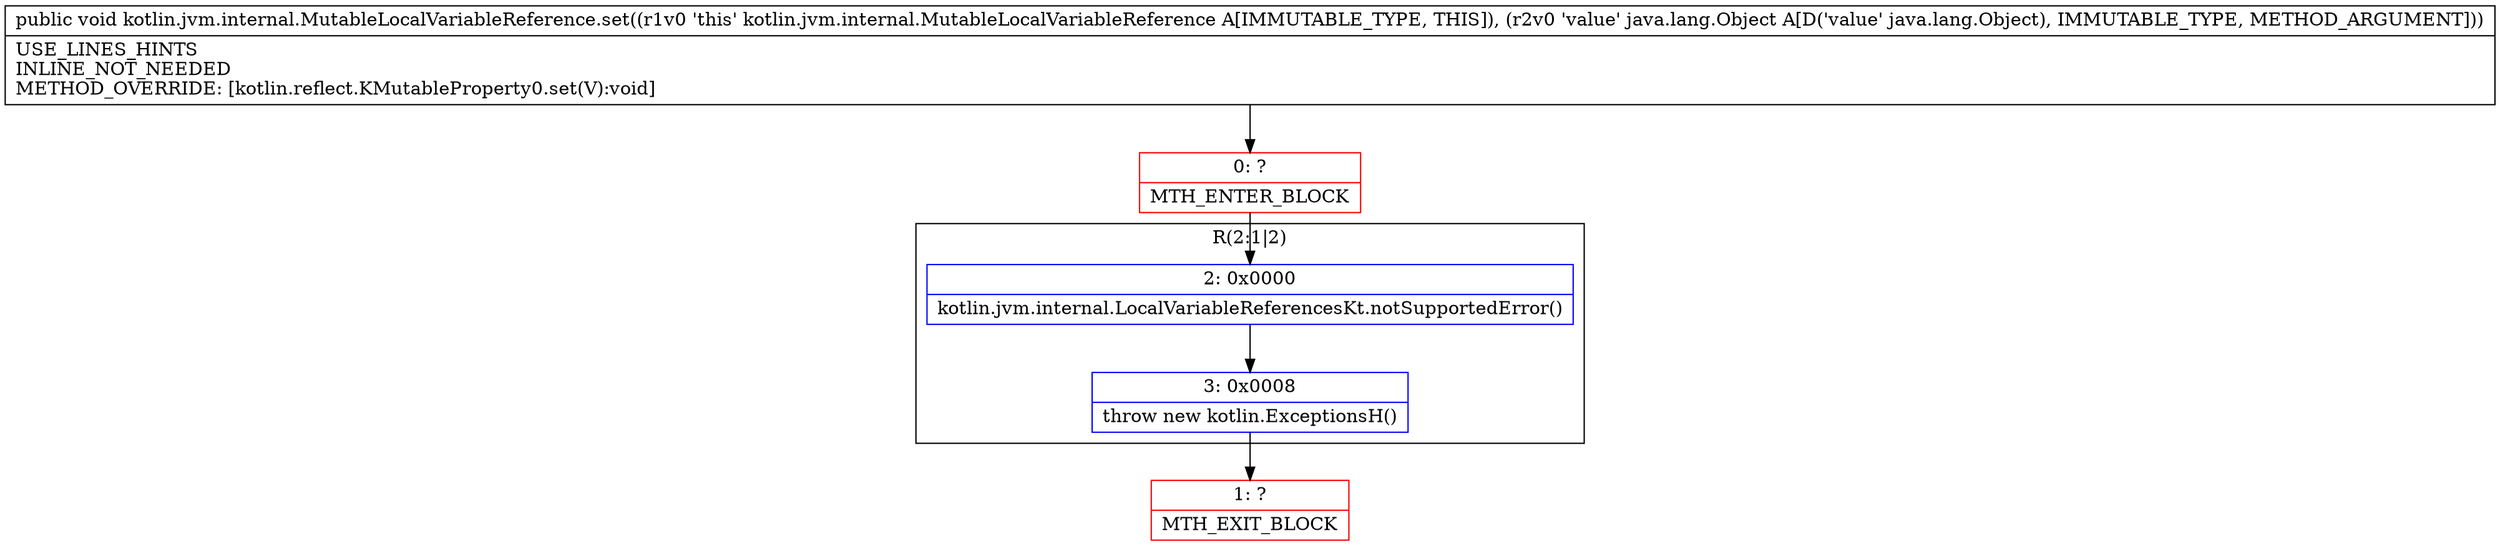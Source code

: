 digraph "CFG forkotlin.jvm.internal.MutableLocalVariableReference.set(Ljava\/lang\/Object;)V" {
subgraph cluster_Region_2013931534 {
label = "R(2:1|2)";
node [shape=record,color=blue];
Node_2 [shape=record,label="{2\:\ 0x0000|kotlin.jvm.internal.LocalVariableReferencesKt.notSupportedError()\l}"];
Node_3 [shape=record,label="{3\:\ 0x0008|throw new kotlin.ExceptionsH()\l}"];
}
Node_0 [shape=record,color=red,label="{0\:\ ?|MTH_ENTER_BLOCK\l}"];
Node_1 [shape=record,color=red,label="{1\:\ ?|MTH_EXIT_BLOCK\l}"];
MethodNode[shape=record,label="{public void kotlin.jvm.internal.MutableLocalVariableReference.set((r1v0 'this' kotlin.jvm.internal.MutableLocalVariableReference A[IMMUTABLE_TYPE, THIS]), (r2v0 'value' java.lang.Object A[D('value' java.lang.Object), IMMUTABLE_TYPE, METHOD_ARGUMENT]))  | USE_LINES_HINTS\lINLINE_NOT_NEEDED\lMETHOD_OVERRIDE: [kotlin.reflect.KMutableProperty0.set(V):void]\l}"];
MethodNode -> Node_0;Node_2 -> Node_3;
Node_3 -> Node_1;
Node_0 -> Node_2;
}

